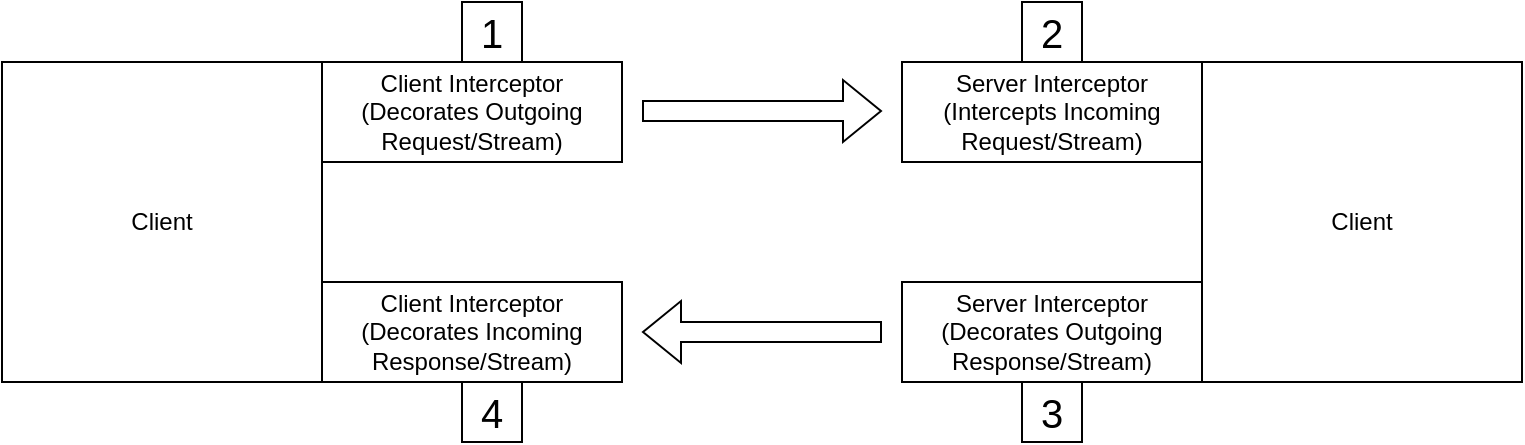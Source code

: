 <mxfile version="23.1.4" type="github">
  <diagram name="LifeOfAnInterceptor" id="-JPuS-_Eib0aC4rEOsTi">
    <mxGraphModel dx="1396" dy="1121" grid="1" gridSize="10" guides="1" tooltips="1" connect="1" arrows="1" fold="1" page="1" pageScale="1" pageWidth="850" pageHeight="1100" math="0" shadow="0">
      <root>
        <mxCell id="0" />
        <mxCell id="1" parent="0" />
        <mxCell id="JEvyF92d7WFqqm_RvfZS-1" value="Client" style="whiteSpace=wrap;html=1;aspect=fixed;" vertex="1" parent="1">
          <mxGeometry x="40" y="400" width="160" height="160" as="geometry" />
        </mxCell>
        <mxCell id="JEvyF92d7WFqqm_RvfZS-3" value="Client Interceptor&lt;br&gt;(Decorates Outgoing Request/Stream)" style="rounded=0;whiteSpace=wrap;html=1;rotation=0;" vertex="1" parent="1">
          <mxGeometry x="200" y="400" width="150" height="50" as="geometry" />
        </mxCell>
        <mxCell id="JEvyF92d7WFqqm_RvfZS-6" value="Client Interceptor&lt;br&gt;(Decorates Incoming Response/Stream)" style="rounded=0;whiteSpace=wrap;html=1;rotation=0;" vertex="1" parent="1">
          <mxGeometry x="200" y="510" width="150" height="50" as="geometry" />
        </mxCell>
        <mxCell id="JEvyF92d7WFqqm_RvfZS-7" value="Client" style="whiteSpace=wrap;html=1;aspect=fixed;" vertex="1" parent="1">
          <mxGeometry x="640" y="400" width="160" height="160" as="geometry" />
        </mxCell>
        <mxCell id="JEvyF92d7WFqqm_RvfZS-8" value="Server Interceptor&lt;br&gt;(Intercepts Incoming Request/Stream)" style="rounded=0;whiteSpace=wrap;html=1;rotation=0;" vertex="1" parent="1">
          <mxGeometry x="490" y="400" width="150" height="50" as="geometry" />
        </mxCell>
        <mxCell id="JEvyF92d7WFqqm_RvfZS-9" value="Server Interceptor&lt;br&gt;(Decorates Outgoing Response/Stream)" style="rounded=0;whiteSpace=wrap;html=1;rotation=0;" vertex="1" parent="1">
          <mxGeometry x="490" y="510" width="150" height="50" as="geometry" />
        </mxCell>
        <mxCell id="JEvyF92d7WFqqm_RvfZS-10" value="" style="shape=flexArrow;endArrow=classic;html=1;rounded=0;" edge="1" parent="1">
          <mxGeometry width="50" height="50" relative="1" as="geometry">
            <mxPoint x="360" y="424.5" as="sourcePoint" />
            <mxPoint x="480" y="424.5" as="targetPoint" />
          </mxGeometry>
        </mxCell>
        <mxCell id="JEvyF92d7WFqqm_RvfZS-11" value="" style="shape=flexArrow;endArrow=classic;html=1;rounded=0;" edge="1" parent="1">
          <mxGeometry width="50" height="50" relative="1" as="geometry">
            <mxPoint x="480" y="535" as="sourcePoint" />
            <mxPoint x="360" y="535" as="targetPoint" />
          </mxGeometry>
        </mxCell>
        <mxCell id="JEvyF92d7WFqqm_RvfZS-12" value="&lt;font style=&quot;font-size: 20px;&quot;&gt;1&lt;/font&gt;" style="whiteSpace=wrap;html=1;aspect=fixed;" vertex="1" parent="1">
          <mxGeometry x="270" y="370" width="30" height="30" as="geometry" />
        </mxCell>
        <mxCell id="JEvyF92d7WFqqm_RvfZS-13" value="&lt;font style=&quot;font-size: 20px;&quot;&gt;2&lt;/font&gt;" style="whiteSpace=wrap;html=1;aspect=fixed;" vertex="1" parent="1">
          <mxGeometry x="550" y="370" width="30" height="30" as="geometry" />
        </mxCell>
        <mxCell id="JEvyF92d7WFqqm_RvfZS-14" value="&lt;font style=&quot;font-size: 20px;&quot;&gt;3&lt;/font&gt;" style="whiteSpace=wrap;html=1;aspect=fixed;" vertex="1" parent="1">
          <mxGeometry x="550" y="560" width="30" height="30" as="geometry" />
        </mxCell>
        <mxCell id="JEvyF92d7WFqqm_RvfZS-15" value="&lt;font style=&quot;font-size: 20px;&quot;&gt;4&lt;/font&gt;" style="whiteSpace=wrap;html=1;aspect=fixed;" vertex="1" parent="1">
          <mxGeometry x="270" y="560" width="30" height="30" as="geometry" />
        </mxCell>
      </root>
    </mxGraphModel>
  </diagram>
</mxfile>
